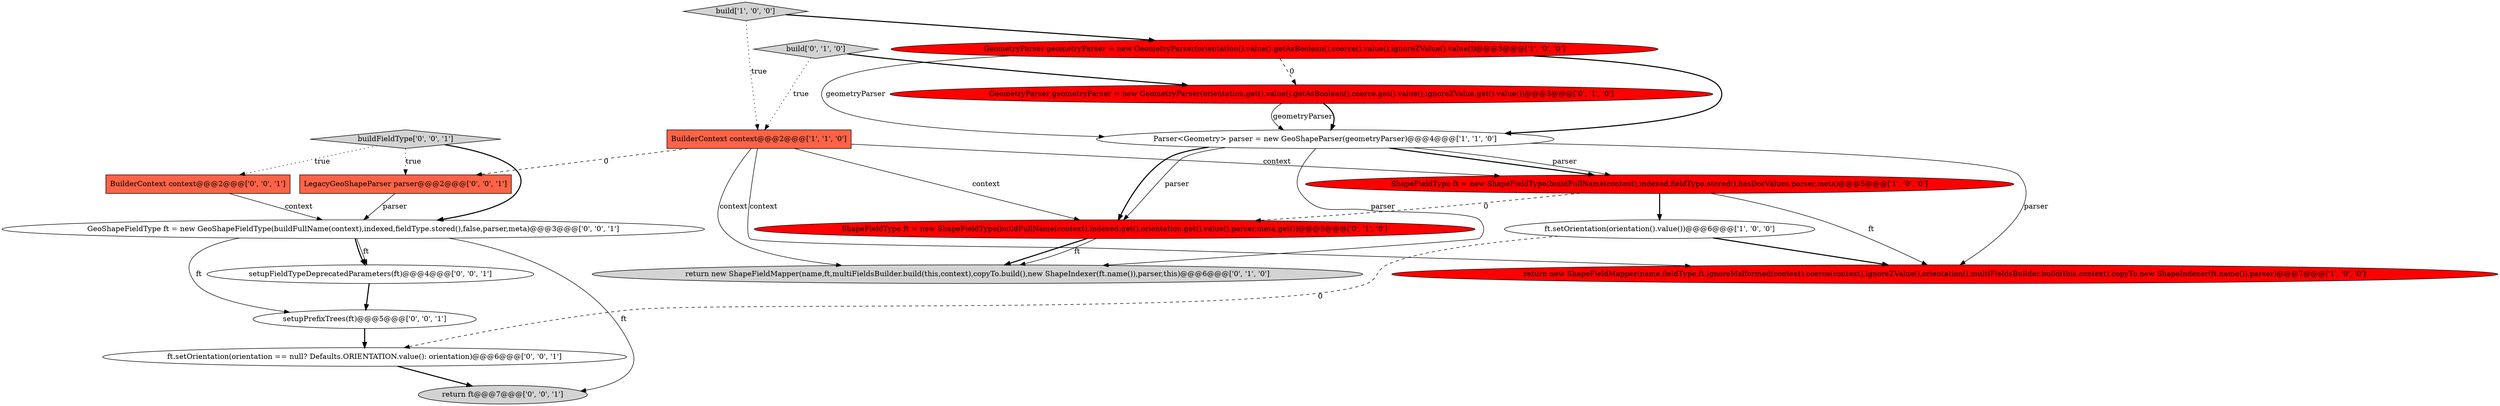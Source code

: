 digraph {
5 [style = filled, label = "BuilderContext context@@@2@@@['1', '1', '0']", fillcolor = tomato, shape = box image = "AAA0AAABBB1BBB"];
9 [style = filled, label = "return new ShapeFieldMapper(name,ft,multiFieldsBuilder.build(this,context),copyTo.build(),new ShapeIndexer(ft.name()),parser,this)@@@6@@@['0', '1', '0']", fillcolor = lightgray, shape = ellipse image = "AAA0AAABBB2BBB"];
17 [style = filled, label = "LegacyGeoShapeParser parser@@@2@@@['0', '0', '1']", fillcolor = tomato, shape = box image = "AAA0AAABBB3BBB"];
14 [style = filled, label = "BuilderContext context@@@2@@@['0', '0', '1']", fillcolor = tomato, shape = box image = "AAA0AAABBB3BBB"];
6 [style = filled, label = "GeometryParser geometryParser = new GeometryParser(orientation().value().getAsBoolean(),coerce().value(),ignoreZValue().value())@@@3@@@['1', '0', '0']", fillcolor = red, shape = ellipse image = "AAA1AAABBB1BBB"];
15 [style = filled, label = "setupFieldTypeDeprecatedParameters(ft)@@@4@@@['0', '0', '1']", fillcolor = white, shape = ellipse image = "AAA0AAABBB3BBB"];
7 [style = filled, label = "build['0', '1', '0']", fillcolor = lightgray, shape = diamond image = "AAA0AAABBB2BBB"];
16 [style = filled, label = "ft.setOrientation(orientation == null? Defaults.ORIENTATION.value(): orientation)@@@6@@@['0', '0', '1']", fillcolor = white, shape = ellipse image = "AAA0AAABBB3BBB"];
3 [style = filled, label = "ft.setOrientation(orientation().value())@@@6@@@['1', '0', '0']", fillcolor = white, shape = ellipse image = "AAA0AAABBB1BBB"];
8 [style = filled, label = "ShapeFieldType ft = new ShapeFieldType(buildFullName(context),indexed.get(),orientation.get().value(),parser,meta.get())@@@5@@@['0', '1', '0']", fillcolor = red, shape = ellipse image = "AAA1AAABBB2BBB"];
10 [style = filled, label = "GeometryParser geometryParser = new GeometryParser(orientation.get().value().getAsBoolean(),coerce.get().value(),ignoreZValue.get().value())@@@3@@@['0', '1', '0']", fillcolor = red, shape = ellipse image = "AAA1AAABBB2BBB"];
0 [style = filled, label = "ShapeFieldType ft = new ShapeFieldType(buildFullName(context),indexed,fieldType.stored(),hasDocValues,parser,meta)@@@5@@@['1', '0', '0']", fillcolor = red, shape = ellipse image = "AAA1AAABBB1BBB"];
11 [style = filled, label = "setupPrefixTrees(ft)@@@5@@@['0', '0', '1']", fillcolor = white, shape = ellipse image = "AAA0AAABBB3BBB"];
12 [style = filled, label = "GeoShapeFieldType ft = new GeoShapeFieldType(buildFullName(context),indexed,fieldType.stored(),false,parser,meta)@@@3@@@['0', '0', '1']", fillcolor = white, shape = ellipse image = "AAA0AAABBB3BBB"];
13 [style = filled, label = "return ft@@@7@@@['0', '0', '1']", fillcolor = lightgray, shape = ellipse image = "AAA0AAABBB3BBB"];
18 [style = filled, label = "buildFieldType['0', '0', '1']", fillcolor = lightgray, shape = diamond image = "AAA0AAABBB3BBB"];
2 [style = filled, label = "return new ShapeFieldMapper(name,fieldType,ft,ignoreMalformed(context),coerce(context),ignoreZValue(),orientation(),multiFieldsBuilder.build(this,context),copyTo,new ShapeIndexer(ft.name()),parser)@@@7@@@['1', '0', '0']", fillcolor = red, shape = ellipse image = "AAA1AAABBB1BBB"];
4 [style = filled, label = "build['1', '0', '0']", fillcolor = lightgray, shape = diamond image = "AAA0AAABBB1BBB"];
1 [style = filled, label = "Parser<Geometry> parser = new GeoShapeParser(geometryParser)@@@4@@@['1', '1', '0']", fillcolor = white, shape = ellipse image = "AAA0AAABBB1BBB"];
0->3 [style = bold, label=""];
11->16 [style = bold, label=""];
4->5 [style = dotted, label="true"];
5->2 [style = solid, label="context"];
6->1 [style = solid, label="geometryParser"];
12->11 [style = solid, label="ft"];
16->13 [style = bold, label=""];
5->9 [style = solid, label="context"];
1->8 [style = bold, label=""];
4->6 [style = bold, label=""];
7->10 [style = bold, label=""];
1->8 [style = solid, label="parser"];
17->12 [style = solid, label="parser"];
12->13 [style = solid, label="ft"];
12->15 [style = bold, label=""];
18->12 [style = bold, label=""];
1->0 [style = bold, label=""];
18->14 [style = dotted, label="true"];
6->10 [style = dashed, label="0"];
7->5 [style = dotted, label="true"];
1->0 [style = solid, label="parser"];
1->2 [style = solid, label="parser"];
6->1 [style = bold, label=""];
0->2 [style = solid, label="ft"];
12->15 [style = solid, label="ft"];
5->17 [style = dashed, label="0"];
15->11 [style = bold, label=""];
3->2 [style = bold, label=""];
1->9 [style = solid, label="parser"];
8->9 [style = bold, label=""];
10->1 [style = solid, label="geometryParser"];
0->8 [style = dashed, label="0"];
14->12 [style = solid, label="context"];
5->8 [style = solid, label="context"];
18->17 [style = dotted, label="true"];
10->1 [style = bold, label=""];
8->9 [style = solid, label="ft"];
3->16 [style = dashed, label="0"];
5->0 [style = solid, label="context"];
}

